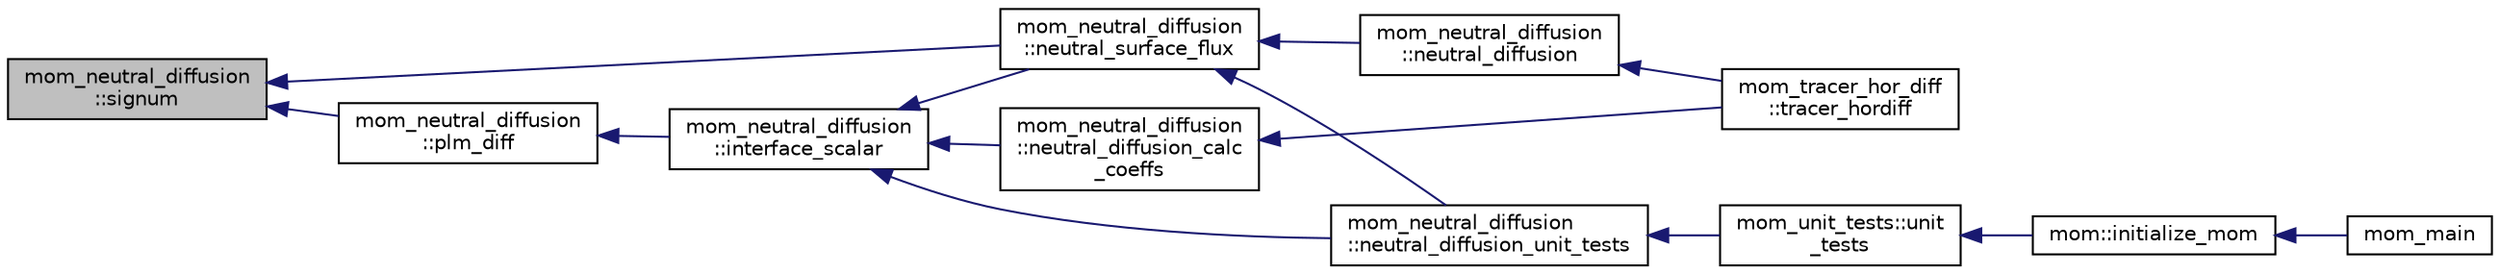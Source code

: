 digraph "mom_neutral_diffusion::signum"
{
 // INTERACTIVE_SVG=YES
  edge [fontname="Helvetica",fontsize="10",labelfontname="Helvetica",labelfontsize="10"];
  node [fontname="Helvetica",fontsize="10",shape=record];
  rankdir="LR";
  Node208 [label="mom_neutral_diffusion\l::signum",height=0.2,width=0.4,color="black", fillcolor="grey75", style="filled", fontcolor="black"];
  Node208 -> Node209 [dir="back",color="midnightblue",fontsize="10",style="solid",fontname="Helvetica"];
  Node209 [label="mom_neutral_diffusion\l::neutral_surface_flux",height=0.2,width=0.4,color="black", fillcolor="white", style="filled",URL="$namespacemom__neutral__diffusion.html#a626e0189b03bbbf36c33cfa52e4f098d",tooltip="Returns a single column of neutral diffusion fluxes of a tracer. "];
  Node209 -> Node210 [dir="back",color="midnightblue",fontsize="10",style="solid",fontname="Helvetica"];
  Node210 [label="mom_neutral_diffusion\l::neutral_diffusion",height=0.2,width=0.4,color="black", fillcolor="white", style="filled",URL="$namespacemom__neutral__diffusion.html#a0aa7d320b2d623791e7de7d879930a64",tooltip="Update tracer concentration due to neutral diffusion; layer thickness unchanged by this update..."];
  Node210 -> Node211 [dir="back",color="midnightblue",fontsize="10",style="solid",fontname="Helvetica"];
  Node211 [label="mom_tracer_hor_diff\l::tracer_hordiff",height=0.2,width=0.4,color="black", fillcolor="white", style="filled",URL="$namespacemom__tracer__hor__diff.html#a069e22612062290389c2630c7f90ede2",tooltip="Compute along-coordinate diffusion of all tracers using the diffusivity in CSKhTr, or using space-dependent diffusivity. Multiple iterations are used (if necessary) so that there is no limit on the acceptable time increment. "];
  Node209 -> Node212 [dir="back",color="midnightblue",fontsize="10",style="solid",fontname="Helvetica"];
  Node212 [label="mom_neutral_diffusion\l::neutral_diffusion_unit_tests",height=0.2,width=0.4,color="black", fillcolor="white", style="filled",URL="$namespacemom__neutral__diffusion.html#a6f91c93a6363fb39395796420f25fad2",tooltip="Returns true if unit tests of neutral_diffusion functions fail. Otherwise returns false..."];
  Node212 -> Node213 [dir="back",color="midnightblue",fontsize="10",style="solid",fontname="Helvetica"];
  Node213 [label="mom_unit_tests::unit\l_tests",height=0.2,width=0.4,color="black", fillcolor="white", style="filled",URL="$namespacemom__unit__tests.html#a71f3a2080872634c14a25a9411b59fe0",tooltip="Calls unit tests for other modules. Note that if a unit test returns true, a FATAL error is triggered..."];
  Node213 -> Node214 [dir="back",color="midnightblue",fontsize="10",style="solid",fontname="Helvetica"];
  Node214 [label="mom::initialize_mom",height=0.2,width=0.4,color="black", fillcolor="white", style="filled",URL="$namespacemom.html#a0be2869fef30e1e0604facfe1b41555d",tooltip="This subroutine initializes MOM. "];
  Node214 -> Node215 [dir="back",color="midnightblue",fontsize="10",style="solid",fontname="Helvetica"];
  Node215 [label="mom_main",height=0.2,width=0.4,color="black", fillcolor="white", style="filled",URL="$MOM__driver_8F90.html#a08fffeb2d8e8acbf9ed4609be6d258c6"];
  Node208 -> Node216 [dir="back",color="midnightblue",fontsize="10",style="solid",fontname="Helvetica"];
  Node216 [label="mom_neutral_diffusion\l::plm_diff",height=0.2,width=0.4,color="black", fillcolor="white", style="filled",URL="$namespacemom__neutral__diffusion.html#ac211ae488cb6e3c6685df85d24ecd0dd",tooltip="Returns PLM slopes for a column where the slopes are the difference in value across each cell..."];
  Node216 -> Node217 [dir="back",color="midnightblue",fontsize="10",style="solid",fontname="Helvetica"];
  Node217 [label="mom_neutral_diffusion\l::interface_scalar",height=0.2,width=0.4,color="black", fillcolor="white", style="filled",URL="$namespacemom__neutral__diffusion.html#afbc54a4e2f34af5d72c18dc96e354af7",tooltip="Returns interface scalar, Si, for a column of layer values, S. "];
  Node217 -> Node218 [dir="back",color="midnightblue",fontsize="10",style="solid",fontname="Helvetica"];
  Node218 [label="mom_neutral_diffusion\l::neutral_diffusion_calc\l_coeffs",height=0.2,width=0.4,color="black", fillcolor="white", style="filled",URL="$namespacemom__neutral__diffusion.html#a53d5e3f8d7610b60644aaa9f44fd854e",tooltip="Calculate remapping factors for u/v columns used to map adjoining columns to a shared coordinate spac..."];
  Node218 -> Node211 [dir="back",color="midnightblue",fontsize="10",style="solid",fontname="Helvetica"];
  Node217 -> Node212 [dir="back",color="midnightblue",fontsize="10",style="solid",fontname="Helvetica"];
  Node217 -> Node209 [dir="back",color="midnightblue",fontsize="10",style="solid",fontname="Helvetica"];
}
